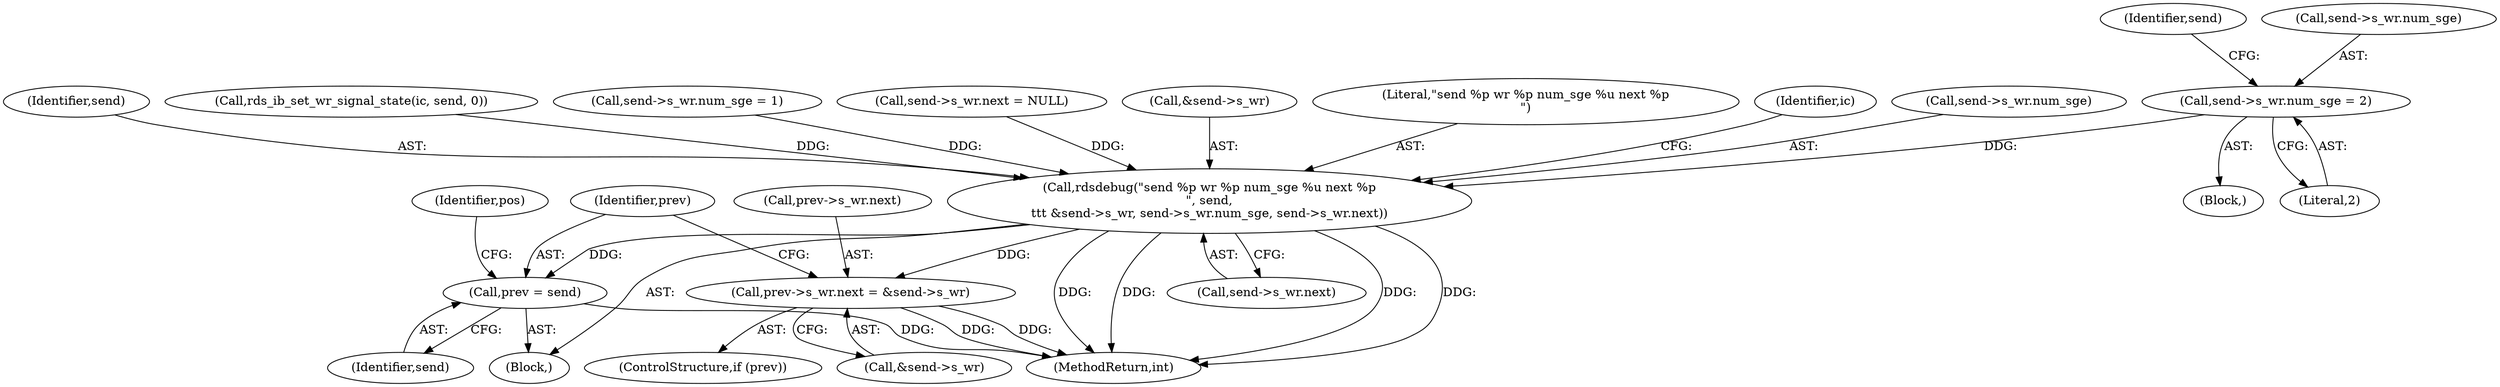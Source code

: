 digraph "0_linux_6094628bfd94323fc1cea05ec2c6affd98c18f7f@API" {
"1000685" [label="(Call,send->s_wr.num_sge = 2)"];
"1000767" [label="(Call,rdsdebug(\"send %p wr %p num_sge %u next %p\n\", send,\n\t\t\t &send->s_wr, send->s_wr.num_sge, send->s_wr.next))"];
"1000814" [label="(Call,prev->s_wr.next = &send->s_wr)"];
"1000824" [label="(Call,prev = send)"];
"1000767" [label="(Call,rdsdebug(\"send %p wr %p num_sge %u next %p\n\", send,\n\t\t\t &send->s_wr, send->s_wr.num_sge, send->s_wr.next))"];
"1000591" [label="(Call,send->s_wr.num_sge = 1)"];
"1000598" [label="(Call,send->s_wr.next = NULL)"];
"1000779" [label="(Call,send->s_wr.next)"];
"1000814" [label="(Call,prev->s_wr.next = &send->s_wr)"];
"1000770" [label="(Call,&send->s_wr)"];
"1000826" [label="(Identifier,send)"];
"1000768" [label="(Literal,\"send %p wr %p num_sge %u next %p\n\")"];
"1000824" [label="(Call,prev = send)"];
"1000675" [label="(Block,)"];
"1000696" [label="(Identifier,send)"];
"1000787" [label="(Identifier,ic)"];
"1000774" [label="(Call,send->s_wr.num_sge)"];
"1001026" [label="(MethodReturn,int)"];
"1000769" [label="(Identifier,send)"];
"1000820" [label="(Call,&send->s_wr)"];
"1000732" [label="(Call,rds_ib_set_wr_signal_state(ic, send, 0))"];
"1000572" [label="(Block,)"];
"1000685" [label="(Call,send->s_wr.num_sge = 2)"];
"1000828" [label="(Identifier,pos)"];
"1000812" [label="(ControlStructure,if (prev))"];
"1000825" [label="(Identifier,prev)"];
"1000686" [label="(Call,send->s_wr.num_sge)"];
"1000815" [label="(Call,prev->s_wr.next)"];
"1000691" [label="(Literal,2)"];
"1000685" -> "1000675"  [label="AST: "];
"1000685" -> "1000691"  [label="CFG: "];
"1000686" -> "1000685"  [label="AST: "];
"1000691" -> "1000685"  [label="AST: "];
"1000696" -> "1000685"  [label="CFG: "];
"1000685" -> "1000767"  [label="DDG: "];
"1000767" -> "1000572"  [label="AST: "];
"1000767" -> "1000779"  [label="CFG: "];
"1000768" -> "1000767"  [label="AST: "];
"1000769" -> "1000767"  [label="AST: "];
"1000770" -> "1000767"  [label="AST: "];
"1000774" -> "1000767"  [label="AST: "];
"1000779" -> "1000767"  [label="AST: "];
"1000787" -> "1000767"  [label="CFG: "];
"1000767" -> "1001026"  [label="DDG: "];
"1000767" -> "1001026"  [label="DDG: "];
"1000767" -> "1001026"  [label="DDG: "];
"1000767" -> "1001026"  [label="DDG: "];
"1000732" -> "1000767"  [label="DDG: "];
"1000591" -> "1000767"  [label="DDG: "];
"1000598" -> "1000767"  [label="DDG: "];
"1000767" -> "1000814"  [label="DDG: "];
"1000767" -> "1000824"  [label="DDG: "];
"1000814" -> "1000812"  [label="AST: "];
"1000814" -> "1000820"  [label="CFG: "];
"1000815" -> "1000814"  [label="AST: "];
"1000820" -> "1000814"  [label="AST: "];
"1000825" -> "1000814"  [label="CFG: "];
"1000814" -> "1001026"  [label="DDG: "];
"1000814" -> "1001026"  [label="DDG: "];
"1000824" -> "1000572"  [label="AST: "];
"1000824" -> "1000826"  [label="CFG: "];
"1000825" -> "1000824"  [label="AST: "];
"1000826" -> "1000824"  [label="AST: "];
"1000828" -> "1000824"  [label="CFG: "];
"1000824" -> "1001026"  [label="DDG: "];
}
